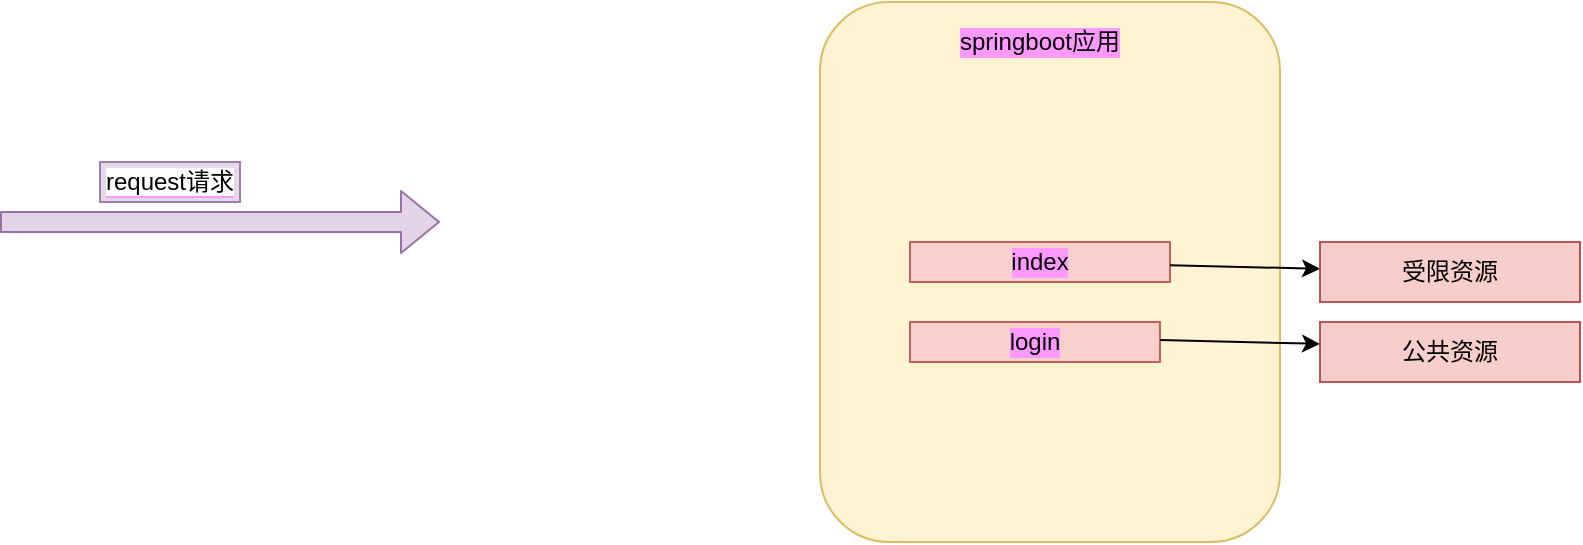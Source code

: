 <mxfile version="13.9.9" type="github">
  <diagram id="prtHgNgQTEPvFCAcTncT" name="Page-1">
    <mxGraphModel dx="1038" dy="496" grid="1" gridSize="10" guides="1" tooltips="1" connect="1" arrows="1" fold="1" page="1" pageScale="1" pageWidth="827" pageHeight="1169" math="0" shadow="0">
      <root>
        <mxCell id="0" />
        <mxCell id="1" parent="0" />
        <mxCell id="4SyvB27mXGl6EP4Iyima-1" value="" style="shape=flexArrow;endArrow=classic;html=1;fillColor=#e1d5e7;strokeColor=#9673a6;" edge="1" parent="1">
          <mxGeometry width="50" height="50" relative="1" as="geometry">
            <mxPoint x="20" y="240" as="sourcePoint" />
            <mxPoint x="240" y="240" as="targetPoint" />
          </mxGeometry>
        </mxCell>
        <mxCell id="4SyvB27mXGl6EP4Iyima-5" value="&lt;span style=&quot;background-color: rgb(255 , 255 , 255)&quot;&gt;request请求&lt;/span&gt;" style="text;html=1;strokeColor=#9673a6;fillColor=#e1d5e7;align=center;verticalAlign=middle;whiteSpace=wrap;rounded=0;labelBackgroundColor=#FF99FF;opacity=90;" vertex="1" parent="1">
          <mxGeometry x="70" y="210" width="70" height="20" as="geometry" />
        </mxCell>
        <mxCell id="4SyvB27mXGl6EP4Iyima-6" value="" style="rounded=1;whiteSpace=wrap;html=1;labelBackgroundColor=#FF99FF;opacity=90;fillColor=#fff2cc;strokeColor=#d6b656;" vertex="1" parent="1">
          <mxGeometry x="430" y="130" width="230" height="270" as="geometry" />
        </mxCell>
        <mxCell id="4SyvB27mXGl6EP4Iyima-7" value="springboot应用" style="text;html=1;strokeColor=none;fillColor=none;align=center;verticalAlign=middle;whiteSpace=wrap;rounded=0;labelBackgroundColor=#FF99FF;opacity=90;" vertex="1" parent="1">
          <mxGeometry x="470" y="140" width="140" height="20" as="geometry" />
        </mxCell>
        <mxCell id="4SyvB27mXGl6EP4Iyima-8" value="index" style="text;html=1;strokeColor=#b85450;fillColor=#f8cecc;align=center;verticalAlign=middle;whiteSpace=wrap;rounded=0;labelBackgroundColor=#FF99FF;opacity=90;" vertex="1" parent="1">
          <mxGeometry x="475" y="250" width="130" height="20" as="geometry" />
        </mxCell>
        <mxCell id="4SyvB27mXGl6EP4Iyima-9" value="login" style="text;html=1;strokeColor=#b85450;fillColor=#f8cecc;align=center;verticalAlign=middle;whiteSpace=wrap;rounded=0;labelBackgroundColor=#FF99FF;opacity=90;" vertex="1" parent="1">
          <mxGeometry x="475" y="290" width="125" height="20" as="geometry" />
        </mxCell>
        <mxCell id="4SyvB27mXGl6EP4Iyima-10" value="" style="endArrow=classic;html=1;" edge="1" parent="1" source="4SyvB27mXGl6EP4Iyima-8" target="4SyvB27mXGl6EP4Iyima-11">
          <mxGeometry width="50" height="50" relative="1" as="geometry">
            <mxPoint x="740" y="260" as="sourcePoint" />
            <mxPoint x="700" y="260" as="targetPoint" />
          </mxGeometry>
        </mxCell>
        <mxCell id="4SyvB27mXGl6EP4Iyima-11" value="受限资源" style="text;html=1;strokeColor=#b85450;fillColor=#f8cecc;align=center;verticalAlign=middle;whiteSpace=wrap;rounded=0;" vertex="1" parent="1">
          <mxGeometry x="680" y="250" width="130" height="30" as="geometry" />
        </mxCell>
        <mxCell id="4SyvB27mXGl6EP4Iyima-12" value="公共资源" style="text;html=1;strokeColor=#b85450;fillColor=#f8cecc;align=center;verticalAlign=middle;whiteSpace=wrap;rounded=0;" vertex="1" parent="1">
          <mxGeometry x="680" y="290" width="130" height="30" as="geometry" />
        </mxCell>
        <mxCell id="4SyvB27mXGl6EP4Iyima-14" value="" style="endArrow=classic;html=1;" edge="1" parent="1">
          <mxGeometry width="50" height="50" relative="1" as="geometry">
            <mxPoint x="600" y="299.048" as="sourcePoint" />
            <mxPoint x="680" y="300.952" as="targetPoint" />
          </mxGeometry>
        </mxCell>
      </root>
    </mxGraphModel>
  </diagram>
</mxfile>
